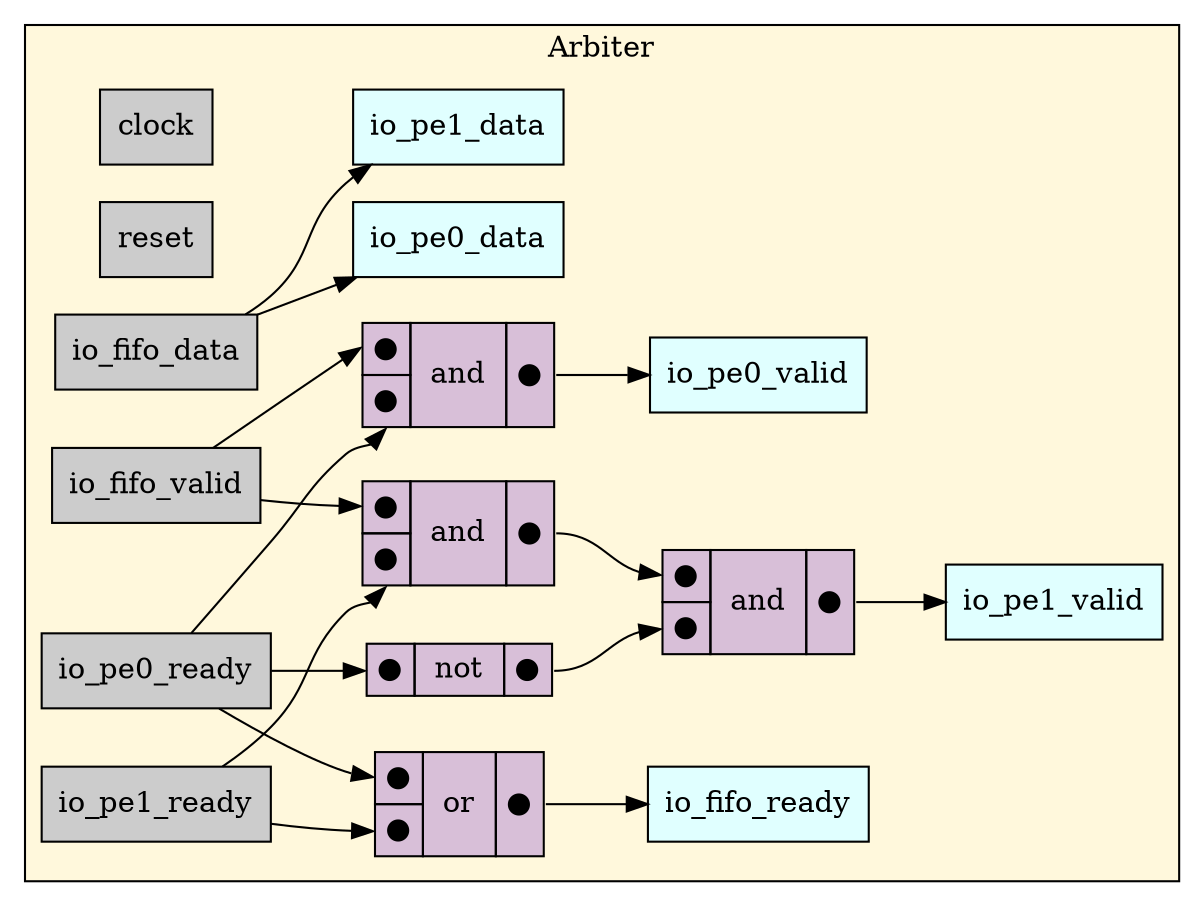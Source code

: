 digraph Arbiter {
stylesheet = "styles.css"
rankdir="LR" 

subgraph cluster_Arbiter {
  label="Arbiter"
  URL=""
  bgcolor="#FFF8DC"
  cluster_Arbiter_clock [shape = "rectangle" style="filled" fillcolor="#CCCCCC" label="clock" rank="0"]
     
cluster_Arbiter_reset [shape = "rectangle" style="filled" fillcolor="#CCCCCC" label="reset" rank="0"]
     
cluster_Arbiter_io_fifo_valid [shape = "rectangle" style="filled" fillcolor="#CCCCCC" label="io_fifo_valid" rank="0"]
     
cluster_Arbiter_io_fifo_data [shape = "rectangle" style="filled" fillcolor="#CCCCCC" label="io_fifo_data" rank="0"]
     
cluster_Arbiter_io_pe0_ready [shape = "rectangle" style="filled" fillcolor="#CCCCCC" label="io_pe0_ready" rank="0"]
     
cluster_Arbiter_io_pe1_ready [shape = "rectangle" style="filled" fillcolor="#CCCCCC" label="io_pe1_ready" rank="0"]
     
cluster_Arbiter_io_fifo_ready [shape = "rectangle" style="filled" fillcolor="#E0FFFF" label="io_fifo_ready" rank="1000"]
     
cluster_Arbiter_io_pe0_valid [shape = "rectangle" style="filled" fillcolor="#E0FFFF" label="io_pe0_valid" rank="1000"]
     
cluster_Arbiter_io_pe0_data [shape = "rectangle" style="filled" fillcolor="#E0FFFF" label="io_pe0_data" rank="1000"]
     
cluster_Arbiter_io_pe1_valid [shape = "rectangle" style="filled" fillcolor="#E0FFFF" label="io_pe1_valid" rank="1000"]
     
cluster_Arbiter_io_pe1_data [shape = "rectangle" style="filled" fillcolor="#E0FFFF" label="io_pe1_data" rank="1000"]
     

op_or_14 [shape = "plaintext" label=<
<TABLE BORDER="0" CELLBORDER="1" CELLSPACING="0" CELLPADDING="4" BGCOLOR="#D8BFD8">
  <TR>
    <TD PORT="in1">&#x25cf;</TD>
    <TD ROWSPAN="2" > or </TD>
    <TD ROWSPAN="2" PORT="out">&#x25cf;</TD>
  </TR>
  <TR>
    <TD PORT="in2">&#x25cf;</TD>
  </TR>
</TABLE>>];
       

op_and_15 [shape = "plaintext" label=<
<TABLE BORDER="0" CELLBORDER="1" CELLSPACING="0" CELLPADDING="4" BGCOLOR="#D8BFD8">
  <TR>
    <TD PORT="in1">&#x25cf;</TD>
    <TD ROWSPAN="2" > and </TD>
    <TD ROWSPAN="2" PORT="out">&#x25cf;</TD>
  </TR>
  <TR>
    <TD PORT="in2">&#x25cf;</TD>
  </TR>
</TABLE>>];
       

op_and_16 [shape = "plaintext" label=<
<TABLE BORDER="0" CELLBORDER="1" CELLSPACING="0" CELLPADDING="4" BGCOLOR="#D8BFD8">
  <TR>
    <TD PORT="in1">&#x25cf;</TD>
    <TD ROWSPAN="2" > and </TD>
    <TD ROWSPAN="2" PORT="out">&#x25cf;</TD>
  </TR>
  <TR>
    <TD PORT="in2">&#x25cf;</TD>
  </TR>
</TABLE>>];
       

op_and_17 [shape = "plaintext" label=<
<TABLE BORDER="0" CELLBORDER="1" CELLSPACING="0" CELLPADDING="4" BGCOLOR="#D8BFD8">
  <TR>
    <TD PORT="in1">&#x25cf;</TD>
    <TD ROWSPAN="2" > and </TD>
    <TD ROWSPAN="2" PORT="out">&#x25cf;</TD>
  </TR>
  <TR>
    <TD PORT="in2">&#x25cf;</TD>
  </TR>
</TABLE>>];
       

op_not_18 [shape = "plaintext" label=<
<TABLE BORDER="0" CELLBORDER="1" CELLSPACING="0" CELLPADDING="4" BGCOLOR="#D8BFD8">
  <TR>
    <TD PORT="in1">&#x25cf;</TD>
    <TD > not </TD>
    <TD PORT="out">&#x25cf;</TD>
  </TR>
</TABLE>>];
       

  op_or_14:out -> cluster_Arbiter_io_fifo_ready
  op_and_17:out -> op_and_16:in1
  cluster_Arbiter_io_fifo_data -> cluster_Arbiter_io_pe1_data
  op_and_16:out -> cluster_Arbiter_io_pe1_valid
  cluster_Arbiter_io_fifo_valid -> op_and_17:in1
  cluster_Arbiter_io_pe1_ready -> op_or_14:in2
  cluster_Arbiter_io_pe0_ready -> op_and_15:in2
  cluster_Arbiter_io_pe0_ready -> op_not_18:in1
  op_and_15:out -> cluster_Arbiter_io_pe0_valid
  cluster_Arbiter_io_pe0_ready -> op_or_14:in1
  op_not_18:out -> op_and_16:in2
  cluster_Arbiter_io_fifo_valid -> op_and_15:in1
  cluster_Arbiter_io_pe1_ready -> op_and_17:in2
  cluster_Arbiter_io_fifo_data -> cluster_Arbiter_io_pe0_data
  
  
}
     
}
